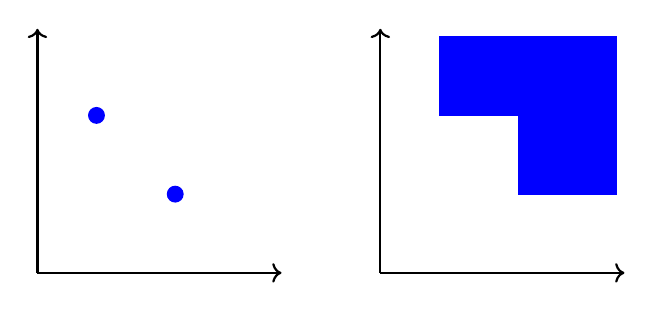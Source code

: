 \begin{tikzpicture}
\draw[->, thick] (0,0)--(3.1,0) {};
\draw[->, thick] (0,0)--(0,3.1) {};
\filldraw[fill=blue,draw=blue] (0.75,2) circle(0.1);
\filldraw[fill=blue,draw=blue] (1.75,1) circle(0.1);
\end{tikzpicture}\hspace{1cm} 
\begin{tikzpicture}
\draw[->, thick] (0,0)--(3.1,0) {};
\draw[->, thick] (0,0)--(0,3.1) {};
\draw[draw=blue, fill=blue] (1.75,1) rectangle ++(1.25,2);
\draw[draw=blue, fill=blue] (0.75,2) rectangle ++(2.25,1);
\end{tikzpicture}